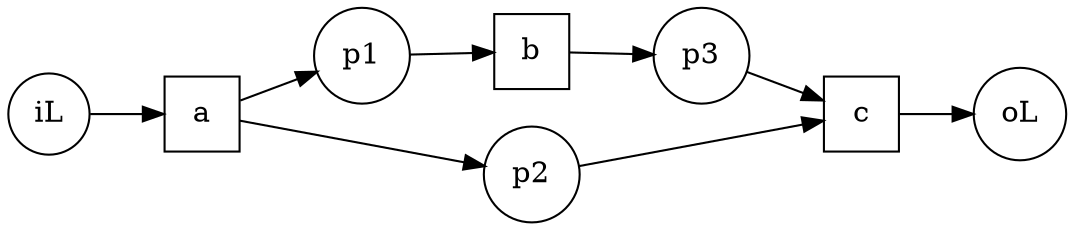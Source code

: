 digraph {
	graph [rankdir=LR]
	a [shape=square]
	p1 [shape=circle]
	a -> p1
	p1 [shape=circle]
	b [shape=square]
	p1 -> b
	a [shape=square]
	p2 [shape=circle]
	a -> p2
	p2 [shape=circle]
	c [shape=square]
	p2 -> c
	b [shape=square]
	p3 [shape=circle]
	b -> p3
	p3 [shape=circle]
	c [shape=square]
	p3 -> c
	iL [shape=circle]
	a [shape=square]
	iL -> a
	oL [shape=circle]
	c [shape=square]
	c -> oL
}
